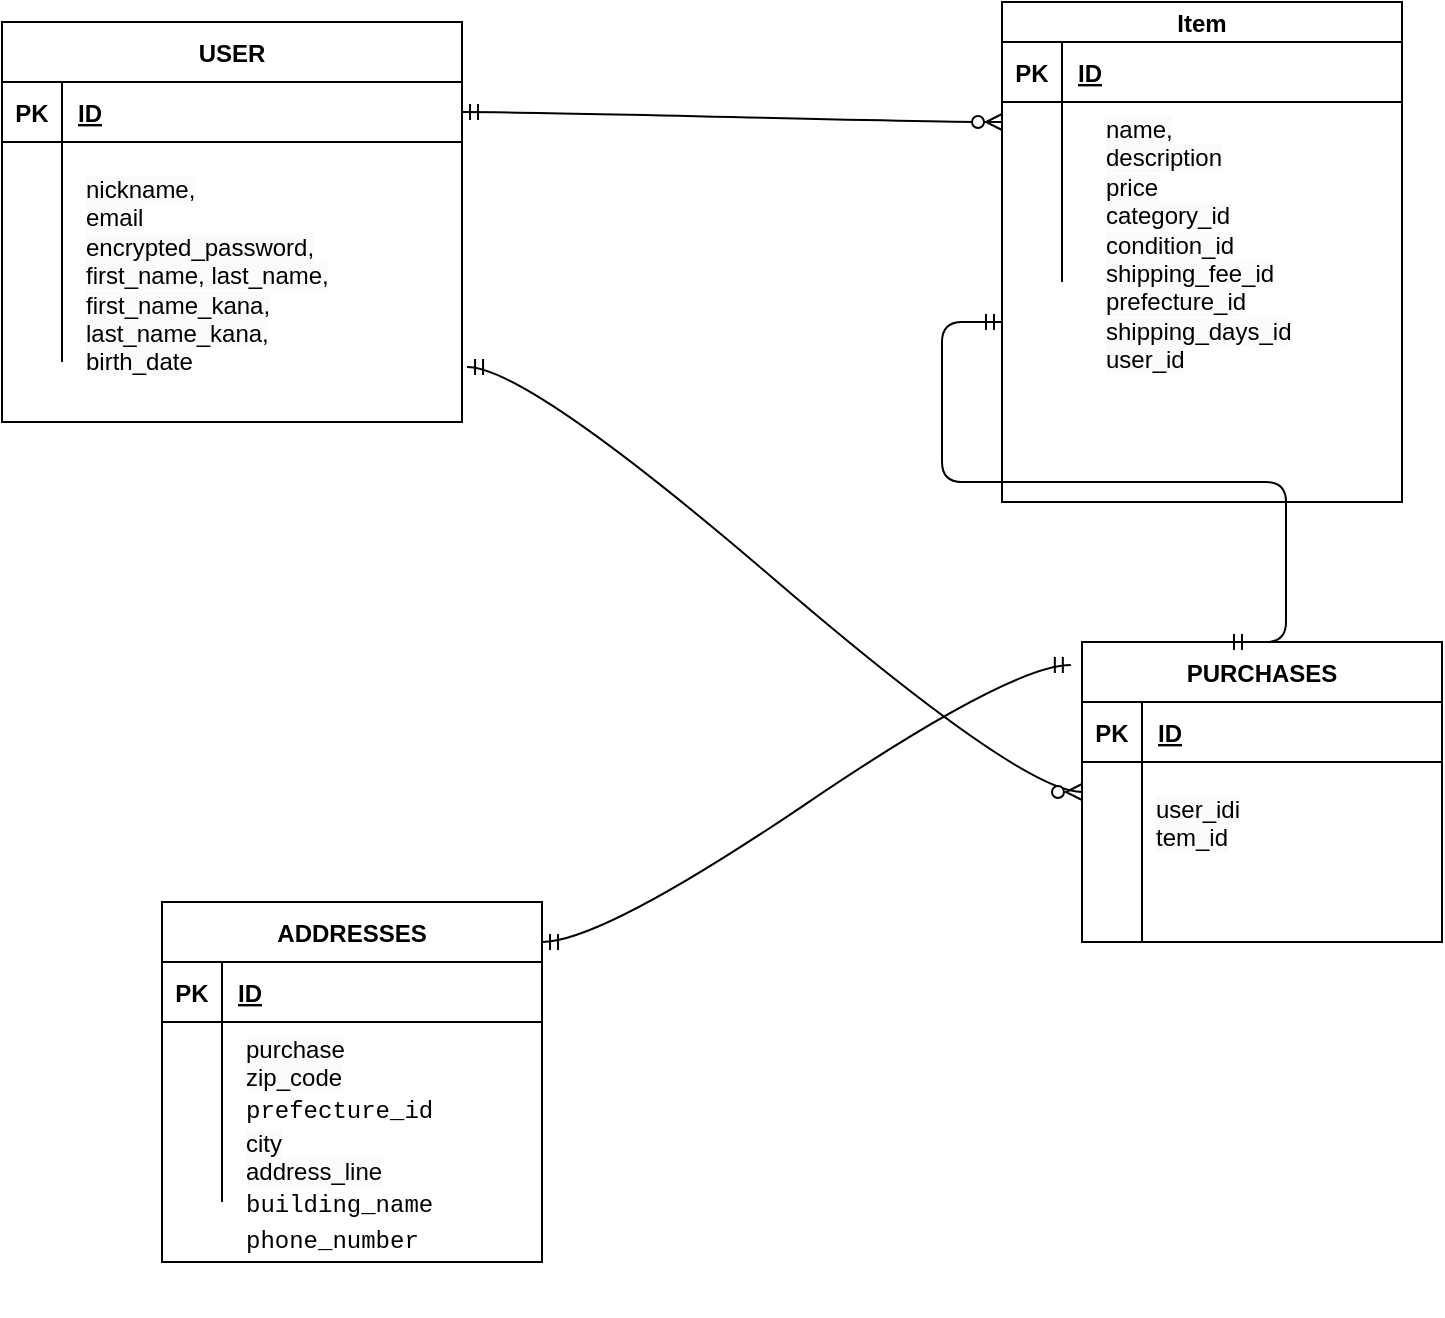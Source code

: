 <mxfile>
    <diagram id="cAI2ZftjPN-VTgmAf_sk" name="ページ3">
        <mxGraphModel dx="1095" dy="1816" grid="1" gridSize="10" guides="1" tooltips="1" connect="1" arrows="1" fold="1" page="1" pageScale="1" pageWidth="827" pageHeight="1169" math="0" shadow="0">
            <root>
                <mxCell id="0"/>
                <mxCell id="1" parent="0"/>
                <mxCell id="d3gZWvAmhRLknY-FQu_A-1" value="USER" style="shape=table;startSize=30;container=1;collapsible=1;childLayout=tableLayout;fixedRows=1;rowLines=0;fontStyle=1;align=center;resizeLast=1;" parent="1" vertex="1">
                    <mxGeometry x="40" y="-880" width="230" height="200" as="geometry"/>
                </mxCell>
                <mxCell id="d3gZWvAmhRLknY-FQu_A-2" value="" style="shape=tableRow;horizontal=0;startSize=0;swimlaneHead=0;swimlaneBody=0;fillColor=none;collapsible=0;dropTarget=0;points=[[0,0.5],[1,0.5]];portConstraint=eastwest;top=0;left=0;right=0;bottom=1;" parent="d3gZWvAmhRLknY-FQu_A-1" vertex="1">
                    <mxGeometry y="30" width="230" height="30" as="geometry"/>
                </mxCell>
                <mxCell id="d3gZWvAmhRLknY-FQu_A-3" value="PK" style="shape=partialRectangle;connectable=0;fillColor=none;top=0;left=0;bottom=0;right=0;fontStyle=1;overflow=hidden;" parent="d3gZWvAmhRLknY-FQu_A-2" vertex="1">
                    <mxGeometry width="30" height="30" as="geometry">
                        <mxRectangle width="30" height="30" as="alternateBounds"/>
                    </mxGeometry>
                </mxCell>
                <mxCell id="d3gZWvAmhRLknY-FQu_A-4" value="ID" style="shape=partialRectangle;connectable=0;fillColor=none;top=0;left=0;bottom=0;right=0;align=left;spacingLeft=6;fontStyle=5;overflow=hidden;" parent="d3gZWvAmhRLknY-FQu_A-2" vertex="1">
                    <mxGeometry x="30" width="200" height="30" as="geometry">
                        <mxRectangle width="200" height="30" as="alternateBounds"/>
                    </mxGeometry>
                </mxCell>
                <mxCell id="d3gZWvAmhRLknY-FQu_A-5" value="" style="shape=tableRow;horizontal=0;startSize=0;swimlaneHead=0;swimlaneBody=0;fillColor=none;collapsible=0;dropTarget=0;points=[[0,0.5],[1,0.5]];portConstraint=eastwest;top=0;left=0;right=0;bottom=0;" parent="d3gZWvAmhRLknY-FQu_A-1" vertex="1">
                    <mxGeometry y="60" width="230" height="30" as="geometry"/>
                </mxCell>
                <mxCell id="d3gZWvAmhRLknY-FQu_A-6" value="" style="shape=partialRectangle;connectable=0;fillColor=none;top=0;left=0;bottom=0;right=0;editable=1;overflow=hidden;" parent="d3gZWvAmhRLknY-FQu_A-5" vertex="1">
                    <mxGeometry width="30" height="30" as="geometry">
                        <mxRectangle width="30" height="30" as="alternateBounds"/>
                    </mxGeometry>
                </mxCell>
                <mxCell id="d3gZWvAmhRLknY-FQu_A-7" value="" style="shape=partialRectangle;connectable=0;fillColor=none;top=0;left=0;bottom=0;right=0;align=left;spacingLeft=6;overflow=hidden;" parent="d3gZWvAmhRLknY-FQu_A-5" vertex="1">
                    <mxGeometry x="30" width="200" height="30" as="geometry">
                        <mxRectangle width="200" height="30" as="alternateBounds"/>
                    </mxGeometry>
                </mxCell>
                <mxCell id="d3gZWvAmhRLknY-FQu_A-8" value="" style="shape=tableRow;horizontal=0;startSize=0;swimlaneHead=0;swimlaneBody=0;fillColor=none;collapsible=0;dropTarget=0;points=[[0,0.5],[1,0.5]];portConstraint=eastwest;top=0;left=0;right=0;bottom=0;" parent="d3gZWvAmhRLknY-FQu_A-1" vertex="1">
                    <mxGeometry y="90" width="230" height="30" as="geometry"/>
                </mxCell>
                <mxCell id="d3gZWvAmhRLknY-FQu_A-9" value="" style="shape=partialRectangle;connectable=0;fillColor=none;top=0;left=0;bottom=0;right=0;editable=1;overflow=hidden;" parent="d3gZWvAmhRLknY-FQu_A-8" vertex="1">
                    <mxGeometry width="30" height="30" as="geometry">
                        <mxRectangle width="30" height="30" as="alternateBounds"/>
                    </mxGeometry>
                </mxCell>
                <mxCell id="d3gZWvAmhRLknY-FQu_A-10" value="" style="shape=partialRectangle;connectable=0;fillColor=none;top=0;left=0;bottom=0;right=0;align=left;spacingLeft=6;overflow=hidden;" parent="d3gZWvAmhRLknY-FQu_A-8" vertex="1">
                    <mxGeometry x="30" width="200" height="30" as="geometry">
                        <mxRectangle width="200" height="30" as="alternateBounds"/>
                    </mxGeometry>
                </mxCell>
                <mxCell id="d3gZWvAmhRLknY-FQu_A-11" value="" style="shape=tableRow;horizontal=0;startSize=0;swimlaneHead=0;swimlaneBody=0;fillColor=none;collapsible=0;dropTarget=0;points=[[0,0.5],[1,0.5]];portConstraint=eastwest;top=0;left=0;right=0;bottom=0;" parent="d3gZWvAmhRLknY-FQu_A-1" vertex="1">
                    <mxGeometry y="120" width="230" height="50" as="geometry"/>
                </mxCell>
                <mxCell id="d3gZWvAmhRLknY-FQu_A-12" value="" style="shape=partialRectangle;connectable=0;fillColor=none;top=0;left=0;bottom=0;right=0;editable=1;overflow=hidden;" parent="d3gZWvAmhRLknY-FQu_A-11" vertex="1">
                    <mxGeometry width="30" height="50" as="geometry">
                        <mxRectangle width="30" height="50" as="alternateBounds"/>
                    </mxGeometry>
                </mxCell>
                <mxCell id="d3gZWvAmhRLknY-FQu_A-13" value="" style="shape=partialRectangle;connectable=0;fillColor=none;top=0;left=0;bottom=0;right=0;align=left;spacingLeft=6;overflow=hidden;" parent="d3gZWvAmhRLknY-FQu_A-11" vertex="1">
                    <mxGeometry x="30" width="200" height="50" as="geometry">
                        <mxRectangle width="200" height="50" as="alternateBounds"/>
                    </mxGeometry>
                </mxCell>
                <mxCell id="d3gZWvAmhRLknY-FQu_A-14" value="PURCHASES" style="shape=table;startSize=30;container=1;collapsible=1;childLayout=tableLayout;fixedRows=1;rowLines=0;fontStyle=1;align=center;resizeLast=1;" parent="1" vertex="1">
                    <mxGeometry x="580" y="-570" width="180" height="150" as="geometry"/>
                </mxCell>
                <mxCell id="d3gZWvAmhRLknY-FQu_A-15" value="" style="shape=tableRow;horizontal=0;startSize=0;swimlaneHead=0;swimlaneBody=0;fillColor=none;collapsible=0;dropTarget=0;points=[[0,0.5],[1,0.5]];portConstraint=eastwest;top=0;left=0;right=0;bottom=1;" parent="d3gZWvAmhRLknY-FQu_A-14" vertex="1">
                    <mxGeometry y="30" width="180" height="30" as="geometry"/>
                </mxCell>
                <mxCell id="d3gZWvAmhRLknY-FQu_A-16" value="PK" style="shape=partialRectangle;connectable=0;fillColor=none;top=0;left=0;bottom=0;right=0;fontStyle=1;overflow=hidden;" parent="d3gZWvAmhRLknY-FQu_A-15" vertex="1">
                    <mxGeometry width="30" height="30" as="geometry">
                        <mxRectangle width="30" height="30" as="alternateBounds"/>
                    </mxGeometry>
                </mxCell>
                <mxCell id="d3gZWvAmhRLknY-FQu_A-17" value="ID" style="shape=partialRectangle;connectable=0;fillColor=none;top=0;left=0;bottom=0;right=0;align=left;spacingLeft=6;fontStyle=5;overflow=hidden;" parent="d3gZWvAmhRLknY-FQu_A-15" vertex="1">
                    <mxGeometry x="30" width="150" height="30" as="geometry">
                        <mxRectangle width="150" height="30" as="alternateBounds"/>
                    </mxGeometry>
                </mxCell>
                <mxCell id="d3gZWvAmhRLknY-FQu_A-18" value="" style="shape=tableRow;horizontal=0;startSize=0;swimlaneHead=0;swimlaneBody=0;fillColor=none;collapsible=0;dropTarget=0;points=[[0,0.5],[1,0.5]];portConstraint=eastwest;top=0;left=0;right=0;bottom=0;" parent="d3gZWvAmhRLknY-FQu_A-14" vertex="1">
                    <mxGeometry y="60" width="180" height="30" as="geometry"/>
                </mxCell>
                <mxCell id="d3gZWvAmhRLknY-FQu_A-19" value="" style="shape=partialRectangle;connectable=0;fillColor=none;top=0;left=0;bottom=0;right=0;editable=1;overflow=hidden;" parent="d3gZWvAmhRLknY-FQu_A-18" vertex="1">
                    <mxGeometry width="30" height="30" as="geometry">
                        <mxRectangle width="30" height="30" as="alternateBounds"/>
                    </mxGeometry>
                </mxCell>
                <mxCell id="d3gZWvAmhRLknY-FQu_A-20" value="" style="shape=partialRectangle;connectable=0;fillColor=none;top=0;left=0;bottom=0;right=0;align=left;spacingLeft=6;overflow=hidden;" parent="d3gZWvAmhRLknY-FQu_A-18" vertex="1">
                    <mxGeometry x="30" width="150" height="30" as="geometry">
                        <mxRectangle width="150" height="30" as="alternateBounds"/>
                    </mxGeometry>
                </mxCell>
                <mxCell id="d3gZWvAmhRLknY-FQu_A-21" value="" style="shape=tableRow;horizontal=0;startSize=0;swimlaneHead=0;swimlaneBody=0;fillColor=none;collapsible=0;dropTarget=0;points=[[0,0.5],[1,0.5]];portConstraint=eastwest;top=0;left=0;right=0;bottom=0;" parent="d3gZWvAmhRLknY-FQu_A-14" vertex="1">
                    <mxGeometry y="90" width="180" height="30" as="geometry"/>
                </mxCell>
                <mxCell id="d3gZWvAmhRLknY-FQu_A-22" value="" style="shape=partialRectangle;connectable=0;fillColor=none;top=0;left=0;bottom=0;right=0;editable=1;overflow=hidden;" parent="d3gZWvAmhRLknY-FQu_A-21" vertex="1">
                    <mxGeometry width="30" height="30" as="geometry">
                        <mxRectangle width="30" height="30" as="alternateBounds"/>
                    </mxGeometry>
                </mxCell>
                <mxCell id="d3gZWvAmhRLknY-FQu_A-23" value="" style="shape=partialRectangle;connectable=0;fillColor=none;top=0;left=0;bottom=0;right=0;align=left;spacingLeft=6;overflow=hidden;" parent="d3gZWvAmhRLknY-FQu_A-21" vertex="1">
                    <mxGeometry x="30" width="150" height="30" as="geometry">
                        <mxRectangle width="150" height="30" as="alternateBounds"/>
                    </mxGeometry>
                </mxCell>
                <mxCell id="d3gZWvAmhRLknY-FQu_A-24" value="" style="shape=tableRow;horizontal=0;startSize=0;swimlaneHead=0;swimlaneBody=0;fillColor=none;collapsible=0;dropTarget=0;points=[[0,0.5],[1,0.5]];portConstraint=eastwest;top=0;left=0;right=0;bottom=0;" parent="d3gZWvAmhRLknY-FQu_A-14" vertex="1">
                    <mxGeometry y="120" width="180" height="30" as="geometry"/>
                </mxCell>
                <mxCell id="d3gZWvAmhRLknY-FQu_A-25" value="" style="shape=partialRectangle;connectable=0;fillColor=none;top=0;left=0;bottom=0;right=0;editable=1;overflow=hidden;" parent="d3gZWvAmhRLknY-FQu_A-24" vertex="1">
                    <mxGeometry width="30" height="30" as="geometry">
                        <mxRectangle width="30" height="30" as="alternateBounds"/>
                    </mxGeometry>
                </mxCell>
                <mxCell id="d3gZWvAmhRLknY-FQu_A-26" value="" style="shape=partialRectangle;connectable=0;fillColor=none;top=0;left=0;bottom=0;right=0;align=left;spacingLeft=6;overflow=hidden;" parent="d3gZWvAmhRLknY-FQu_A-24" vertex="1">
                    <mxGeometry x="30" width="150" height="30" as="geometry">
                        <mxRectangle width="150" height="30" as="alternateBounds"/>
                    </mxGeometry>
                </mxCell>
                <mxCell id="d3gZWvAmhRLknY-FQu_A-27" value="ADDRESSES" style="shape=table;startSize=30;container=1;collapsible=1;childLayout=tableLayout;fixedRows=1;rowLines=0;fontStyle=1;align=center;resizeLast=1;" parent="1" vertex="1">
                    <mxGeometry x="120" y="-440" width="190" height="180" as="geometry"/>
                </mxCell>
                <mxCell id="d3gZWvAmhRLknY-FQu_A-28" value="" style="shape=tableRow;horizontal=0;startSize=0;swimlaneHead=0;swimlaneBody=0;fillColor=none;collapsible=0;dropTarget=0;points=[[0,0.5],[1,0.5]];portConstraint=eastwest;top=0;left=0;right=0;bottom=1;" parent="d3gZWvAmhRLknY-FQu_A-27" vertex="1">
                    <mxGeometry y="30" width="190" height="30" as="geometry"/>
                </mxCell>
                <mxCell id="d3gZWvAmhRLknY-FQu_A-29" value="PK" style="shape=partialRectangle;connectable=0;fillColor=none;top=0;left=0;bottom=0;right=0;fontStyle=1;overflow=hidden;" parent="d3gZWvAmhRLknY-FQu_A-28" vertex="1">
                    <mxGeometry width="30" height="30" as="geometry">
                        <mxRectangle width="30" height="30" as="alternateBounds"/>
                    </mxGeometry>
                </mxCell>
                <mxCell id="d3gZWvAmhRLknY-FQu_A-30" value="ID" style="shape=partialRectangle;connectable=0;fillColor=none;top=0;left=0;bottom=0;right=0;align=left;spacingLeft=6;fontStyle=5;overflow=hidden;" parent="d3gZWvAmhRLknY-FQu_A-28" vertex="1">
                    <mxGeometry x="30" width="160" height="30" as="geometry">
                        <mxRectangle width="160" height="30" as="alternateBounds"/>
                    </mxGeometry>
                </mxCell>
                <mxCell id="d3gZWvAmhRLknY-FQu_A-31" value="" style="shape=tableRow;horizontal=0;startSize=0;swimlaneHead=0;swimlaneBody=0;fillColor=none;collapsible=0;dropTarget=0;points=[[0,0.5],[1,0.5]];portConstraint=eastwest;top=0;left=0;right=0;bottom=0;" parent="d3gZWvAmhRLknY-FQu_A-27" vertex="1">
                    <mxGeometry y="60" width="190" height="30" as="geometry"/>
                </mxCell>
                <mxCell id="d3gZWvAmhRLknY-FQu_A-32" value="" style="shape=partialRectangle;connectable=0;fillColor=none;top=0;left=0;bottom=0;right=0;editable=1;overflow=hidden;" parent="d3gZWvAmhRLknY-FQu_A-31" vertex="1">
                    <mxGeometry width="30" height="30" as="geometry">
                        <mxRectangle width="30" height="30" as="alternateBounds"/>
                    </mxGeometry>
                </mxCell>
                <mxCell id="d3gZWvAmhRLknY-FQu_A-33" value="" style="shape=partialRectangle;connectable=0;fillColor=none;top=0;left=0;bottom=0;right=0;align=left;spacingLeft=6;overflow=hidden;" parent="d3gZWvAmhRLknY-FQu_A-31" vertex="1">
                    <mxGeometry x="30" width="160" height="30" as="geometry">
                        <mxRectangle width="160" height="30" as="alternateBounds"/>
                    </mxGeometry>
                </mxCell>
                <mxCell id="d3gZWvAmhRLknY-FQu_A-34" value="" style="shape=tableRow;horizontal=0;startSize=0;swimlaneHead=0;swimlaneBody=0;fillColor=none;collapsible=0;dropTarget=0;points=[[0,0.5],[1,0.5]];portConstraint=eastwest;top=0;left=0;right=0;bottom=0;" parent="d3gZWvAmhRLknY-FQu_A-27" vertex="1">
                    <mxGeometry y="90" width="190" height="30" as="geometry"/>
                </mxCell>
                <mxCell id="d3gZWvAmhRLknY-FQu_A-35" value="" style="shape=partialRectangle;connectable=0;fillColor=none;top=0;left=0;bottom=0;right=0;editable=1;overflow=hidden;" parent="d3gZWvAmhRLknY-FQu_A-34" vertex="1">
                    <mxGeometry width="30" height="30" as="geometry">
                        <mxRectangle width="30" height="30" as="alternateBounds"/>
                    </mxGeometry>
                </mxCell>
                <mxCell id="d3gZWvAmhRLknY-FQu_A-36" value="" style="shape=partialRectangle;connectable=0;fillColor=none;top=0;left=0;bottom=0;right=0;align=left;spacingLeft=6;overflow=hidden;" parent="d3gZWvAmhRLknY-FQu_A-34" vertex="1">
                    <mxGeometry x="30" width="160" height="30" as="geometry">
                        <mxRectangle width="160" height="30" as="alternateBounds"/>
                    </mxGeometry>
                </mxCell>
                <mxCell id="d3gZWvAmhRLknY-FQu_A-37" value="" style="shape=tableRow;horizontal=0;startSize=0;swimlaneHead=0;swimlaneBody=0;fillColor=none;collapsible=0;dropTarget=0;points=[[0,0.5],[1,0.5]];portConstraint=eastwest;top=0;left=0;right=0;bottom=0;" parent="d3gZWvAmhRLknY-FQu_A-27" vertex="1">
                    <mxGeometry y="120" width="190" height="30" as="geometry"/>
                </mxCell>
                <mxCell id="d3gZWvAmhRLknY-FQu_A-38" value="" style="shape=partialRectangle;connectable=0;fillColor=none;top=0;left=0;bottom=0;right=0;editable=1;overflow=hidden;" parent="d3gZWvAmhRLknY-FQu_A-37" vertex="1">
                    <mxGeometry width="30" height="30" as="geometry">
                        <mxRectangle width="30" height="30" as="alternateBounds"/>
                    </mxGeometry>
                </mxCell>
                <mxCell id="d3gZWvAmhRLknY-FQu_A-39" value="" style="shape=partialRectangle;connectable=0;fillColor=none;top=0;left=0;bottom=0;right=0;align=left;spacingLeft=6;overflow=hidden;" parent="d3gZWvAmhRLknY-FQu_A-37" vertex="1">
                    <mxGeometry x="30" width="160" height="30" as="geometry">
                        <mxRectangle width="160" height="30" as="alternateBounds"/>
                    </mxGeometry>
                </mxCell>
                <mxCell id="d3gZWvAmhRLknY-FQu_A-40" value="Item" style="shape=table;startSize=20;container=1;collapsible=1;childLayout=tableLayout;fixedRows=1;rowLines=0;fontStyle=1;align=center;resizeLast=1;" parent="1" vertex="1">
                    <mxGeometry x="540" y="-890" width="200" height="250" as="geometry"/>
                </mxCell>
                <mxCell id="d3gZWvAmhRLknY-FQu_A-41" value="" style="shape=tableRow;horizontal=0;startSize=0;swimlaneHead=0;swimlaneBody=0;fillColor=none;collapsible=0;dropTarget=0;points=[[0,0.5],[1,0.5]];portConstraint=eastwest;top=0;left=0;right=0;bottom=1;" parent="d3gZWvAmhRLknY-FQu_A-40" vertex="1">
                    <mxGeometry y="20" width="200" height="30" as="geometry"/>
                </mxCell>
                <mxCell id="d3gZWvAmhRLknY-FQu_A-42" value="PK" style="shape=partialRectangle;connectable=0;fillColor=none;top=0;left=0;bottom=0;right=0;fontStyle=1;overflow=hidden;" parent="d3gZWvAmhRLknY-FQu_A-41" vertex="1">
                    <mxGeometry width="30" height="30" as="geometry">
                        <mxRectangle width="30" height="30" as="alternateBounds"/>
                    </mxGeometry>
                </mxCell>
                <mxCell id="d3gZWvAmhRLknY-FQu_A-43" value="ID" style="shape=partialRectangle;connectable=0;fillColor=none;top=0;left=0;bottom=0;right=0;align=left;spacingLeft=6;fontStyle=5;overflow=hidden;" parent="d3gZWvAmhRLknY-FQu_A-41" vertex="1">
                    <mxGeometry x="30" width="170" height="30" as="geometry">
                        <mxRectangle width="170" height="30" as="alternateBounds"/>
                    </mxGeometry>
                </mxCell>
                <mxCell id="d3gZWvAmhRLknY-FQu_A-44" value="" style="shape=tableRow;horizontal=0;startSize=0;swimlaneHead=0;swimlaneBody=0;fillColor=none;collapsible=0;dropTarget=0;points=[[0,0.5],[1,0.5]];portConstraint=eastwest;top=0;left=0;right=0;bottom=0;" parent="d3gZWvAmhRLknY-FQu_A-40" vertex="1">
                    <mxGeometry y="50" width="200" height="30" as="geometry"/>
                </mxCell>
                <mxCell id="d3gZWvAmhRLknY-FQu_A-45" value="" style="shape=partialRectangle;connectable=0;fillColor=none;top=0;left=0;bottom=0;right=0;editable=1;overflow=hidden;" parent="d3gZWvAmhRLknY-FQu_A-44" vertex="1">
                    <mxGeometry width="30" height="30" as="geometry">
                        <mxRectangle width="30" height="30" as="alternateBounds"/>
                    </mxGeometry>
                </mxCell>
                <mxCell id="d3gZWvAmhRLknY-FQu_A-46" value="" style="shape=partialRectangle;connectable=0;fillColor=none;top=0;left=0;bottom=0;right=0;align=left;spacingLeft=6;overflow=hidden;" parent="d3gZWvAmhRLknY-FQu_A-44" vertex="1">
                    <mxGeometry x="30" width="170" height="30" as="geometry">
                        <mxRectangle width="170" height="30" as="alternateBounds"/>
                    </mxGeometry>
                </mxCell>
                <mxCell id="d3gZWvAmhRLknY-FQu_A-47" value="" style="shape=tableRow;horizontal=0;startSize=0;swimlaneHead=0;swimlaneBody=0;fillColor=none;collapsible=0;dropTarget=0;points=[[0,0.5],[1,0.5]];portConstraint=eastwest;top=0;left=0;right=0;bottom=0;" parent="d3gZWvAmhRLknY-FQu_A-40" vertex="1">
                    <mxGeometry y="80" width="200" height="30" as="geometry"/>
                </mxCell>
                <mxCell id="d3gZWvAmhRLknY-FQu_A-48" value="" style="shape=partialRectangle;connectable=0;fillColor=none;top=0;left=0;bottom=0;right=0;editable=1;overflow=hidden;" parent="d3gZWvAmhRLknY-FQu_A-47" vertex="1">
                    <mxGeometry width="30" height="30" as="geometry">
                        <mxRectangle width="30" height="30" as="alternateBounds"/>
                    </mxGeometry>
                </mxCell>
                <mxCell id="d3gZWvAmhRLknY-FQu_A-49" value="" style="shape=partialRectangle;connectable=0;fillColor=none;top=0;left=0;bottom=0;right=0;align=left;spacingLeft=6;overflow=hidden;" parent="d3gZWvAmhRLknY-FQu_A-47" vertex="1">
                    <mxGeometry x="30" width="170" height="30" as="geometry">
                        <mxRectangle width="170" height="30" as="alternateBounds"/>
                    </mxGeometry>
                </mxCell>
                <mxCell id="d3gZWvAmhRLknY-FQu_A-50" value="" style="shape=tableRow;horizontal=0;startSize=0;swimlaneHead=0;swimlaneBody=0;fillColor=none;collapsible=0;dropTarget=0;points=[[0,0.5],[1,0.5]];portConstraint=eastwest;top=0;left=0;right=0;bottom=0;" parent="d3gZWvAmhRLknY-FQu_A-40" vertex="1">
                    <mxGeometry y="110" width="200" height="30" as="geometry"/>
                </mxCell>
                <mxCell id="d3gZWvAmhRLknY-FQu_A-51" value="" style="shape=partialRectangle;connectable=0;fillColor=none;top=0;left=0;bottom=0;right=0;editable=1;overflow=hidden;" parent="d3gZWvAmhRLknY-FQu_A-50" vertex="1">
                    <mxGeometry width="30" height="30" as="geometry">
                        <mxRectangle width="30" height="30" as="alternateBounds"/>
                    </mxGeometry>
                </mxCell>
                <mxCell id="d3gZWvAmhRLknY-FQu_A-52" value="" style="shape=partialRectangle;connectable=0;fillColor=none;top=0;left=0;bottom=0;right=0;align=left;spacingLeft=6;overflow=hidden;" parent="d3gZWvAmhRLknY-FQu_A-50" vertex="1">
                    <mxGeometry x="30" width="170" height="30" as="geometry">
                        <mxRectangle width="170" height="30" as="alternateBounds"/>
                    </mxGeometry>
                </mxCell>
                <mxCell id="d3gZWvAmhRLknY-FQu_A-53" value="&lt;span style=&quot;color: rgb(0, 0, 0); font-family: Helvetica; font-size: 12px; font-style: normal; font-variant-ligatures: normal; font-variant-caps: normal; font-weight: 400; letter-spacing: normal; orphans: 2; text-align: left; text-indent: 0px; text-transform: none; widows: 2; word-spacing: 0px; -webkit-text-stroke-width: 0px; background-color: rgb(251, 251, 251); text-decoration-thickness: initial; text-decoration-style: initial; text-decoration-color: initial; float: none; display: inline !important;&quot;&gt;nickname,&lt;br&gt;email&lt;br&gt;encrypted_password, first_name, last_name, first_name_kana, last_name_kana, birth_date&lt;/span&gt;" style="text;whiteSpace=wrap;html=1;" parent="1" vertex="1">
                    <mxGeometry x="80" y="-810" width="150" height="120" as="geometry"/>
                </mxCell>
                <mxCell id="d3gZWvAmhRLknY-FQu_A-54" value="&lt;span style=&quot;color: rgb(0, 0, 0); font-family: Helvetica; font-size: 12px; font-style: normal; font-variant-ligatures: normal; font-variant-caps: normal; font-weight: 400; letter-spacing: normal; orphans: 2; text-align: left; text-indent: 0px; text-transform: none; widows: 2; word-spacing: 0px; -webkit-text-stroke-width: 0px; background-color: rgb(251, 251, 251); text-decoration-thickness: initial; text-decoration-style: initial; text-decoration-color: initial; float: none; display: inline !important;&quot;&gt;name,&lt;br&gt;description&lt;br&gt;price&lt;br&gt;category_id&lt;br&gt;condition_id&lt;br&gt;shipping_fee_id&lt;br&gt;prefecture_id&lt;br&gt;shipping_days_id&lt;br&gt;user_id&lt;br&gt;&lt;br&gt;&lt;/span&gt;" style="text;whiteSpace=wrap;html=1;" parent="1" vertex="1">
                    <mxGeometry x="590" y="-840" width="120" height="140" as="geometry"/>
                </mxCell>
                <mxCell id="d3gZWvAmhRLknY-FQu_A-55" value="&lt;span style=&quot;color: rgb(0, 0, 0); font-family: Helvetica; font-size: 12px; font-style: normal; font-variant-ligatures: normal; font-variant-caps: normal; font-weight: 400; letter-spacing: normal; orphans: 2; text-align: left; text-indent: 0px; text-transform: none; widows: 2; word-spacing: 0px; -webkit-text-stroke-width: 0px; background-color: rgb(251, 251, 251); text-decoration-thickness: initial; text-decoration-style: initial; text-decoration-color: initial; float: none; display: inline !important;&quot;&gt;user_idi&lt;br&gt;tem_id&lt;/span&gt;" style="text;whiteSpace=wrap;html=1;" parent="1" vertex="1">
                    <mxGeometry x="615" y="-500" width="100" height="40" as="geometry"/>
                </mxCell>
                <mxCell id="d3gZWvAmhRLknY-FQu_A-56" value="&lt;span style=&quot;color: rgb(0, 0, 0); font-family: Helvetica; font-size: 12px; font-style: normal; font-variant-ligatures: normal; font-variant-caps: normal; font-weight: 400; letter-spacing: normal; orphans: 2; text-align: left; text-indent: 0px; text-transform: none; widows: 2; word-spacing: 0px; -webkit-text-stroke-width: 0px; background-color: rgb(251, 251, 251); text-decoration-thickness: initial; text-decoration-style: initial; text-decoration-color: initial; float: none; display: inline !important;&quot;&gt;purchase&lt;br&gt;zip_code&lt;br&gt;&lt;div style=&quot;background-color: rgb(255, 255, 255); font-family: Menlo, Monaco, &amp;quot;Courier New&amp;quot;, monospace; line-height: 18px;&quot;&gt;prefecture_id&lt;/div&gt;city&lt;br&gt;address_line&lt;br&gt;&lt;div style=&quot;background-color: rgb(255, 255, 255); font-family: Menlo, Monaco, &amp;quot;Courier New&amp;quot;, monospace; line-height: 18px;&quot;&gt;building_name &lt;/div&gt;&lt;div style=&quot;background-color: rgb(255, 255, 255); font-family: Menlo, Monaco, &amp;quot;Courier New&amp;quot;, monospace; line-height: 18px;&quot;&gt;phone_number &lt;/div&gt;&lt;br&gt;&lt;br&gt;&lt;/span&gt;" style="text;whiteSpace=wrap;html=1;" parent="1" vertex="1">
                    <mxGeometry x="160" y="-380" width="100" height="110" as="geometry"/>
                </mxCell>
                <mxCell id="d3gZWvAmhRLknY-FQu_A-58" value="" style="edgeStyle=entityRelationEdgeStyle;fontSize=12;html=1;endArrow=ERmandOne;startArrow=ERmandOne;curved=1;entryX=-0.031;entryY=0.077;entryDx=0;entryDy=0;entryPerimeter=0;" parent="1" target="d3gZWvAmhRLknY-FQu_A-14" edge="1">
                    <mxGeometry width="100" height="100" relative="1" as="geometry">
                        <mxPoint x="310" y="-420" as="sourcePoint"/>
                        <mxPoint x="410" y="-520" as="targetPoint"/>
                    </mxGeometry>
                </mxCell>
                <mxCell id="d3gZWvAmhRLknY-FQu_A-59" value="" style="edgeStyle=entityRelationEdgeStyle;fontSize=12;html=1;endArrow=ERzeroToMany;startArrow=ERmandOne;curved=1;exitX=1;exitY=0.5;exitDx=0;exitDy=0;" parent="1" source="d3gZWvAmhRLknY-FQu_A-2" edge="1">
                    <mxGeometry width="100" height="100" relative="1" as="geometry">
                        <mxPoint x="270" y="-740" as="sourcePoint"/>
                        <mxPoint x="540" y="-830" as="targetPoint"/>
                    </mxGeometry>
                </mxCell>
                <mxCell id="d3gZWvAmhRLknY-FQu_A-60" value="" style="edgeStyle=entityRelationEdgeStyle;fontSize=12;html=1;endArrow=ERzeroToMany;startArrow=ERmandOne;curved=1;entryX=0;entryY=0.5;entryDx=0;entryDy=0;exitX=1.011;exitY=1.05;exitDx=0;exitDy=0;exitPerimeter=0;" parent="1" source="d3gZWvAmhRLknY-FQu_A-11" target="d3gZWvAmhRLknY-FQu_A-18" edge="1">
                    <mxGeometry width="100" height="100" relative="1" as="geometry">
                        <mxPoint x="280" y="-700" as="sourcePoint"/>
                        <mxPoint x="550" y="-820" as="targetPoint"/>
                    </mxGeometry>
                </mxCell>
                <mxCell id="6z6qEdaHjbY7NYaXJ3XZ-5" value="" style="edgeStyle=entityRelationEdgeStyle;fontSize=12;html=1;endArrow=ERmandOne;startArrow=ERmandOne;exitX=0.4;exitY=0;exitDx=0;exitDy=0;exitPerimeter=0;" parent="1" source="d3gZWvAmhRLknY-FQu_A-14" edge="1">
                    <mxGeometry width="100" height="100" relative="1" as="geometry">
                        <mxPoint x="650" y="-580" as="sourcePoint"/>
                        <mxPoint x="540" y="-730" as="targetPoint"/>
                    </mxGeometry>
                </mxCell>
            </root>
        </mxGraphModel>
    </diagram>
</mxfile>